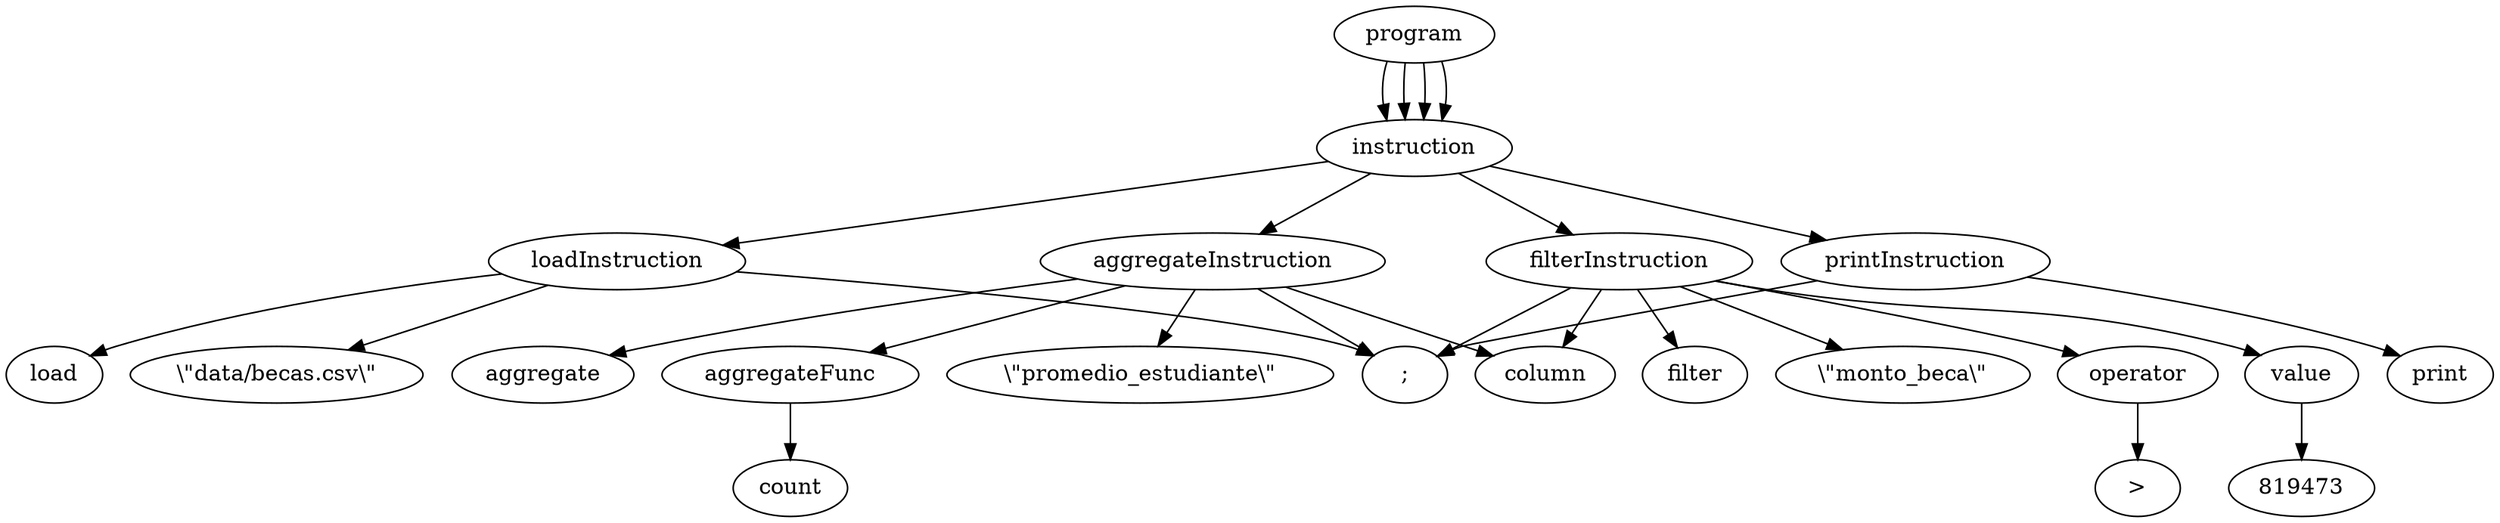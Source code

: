 digraph tree {
    "program";
    "instruction";
    "loadInstruction";
    "load";
    "\\\"data/becas.csv\\\"";
    ";";
    "instruction";
    "filterInstruction";
    "filter";
    "column";
    "\\\"monto_beca\\\"";
    "operator";
    ">";
    "value";
    "819473";
    ";";
    "instruction";
    "aggregateInstruction";
    "aggregate";
    "aggregateFunc";
    "count";
    "column";
    "\\\"promedio_estudiante\\\"";
    ";";
    "instruction";
    "printInstruction";
    "print";
    ";";
    "program" -> "instruction";
    "program" -> "instruction";
    "program" -> "instruction";
    "program" -> "instruction";
    "instruction" -> "loadInstruction";
    "loadInstruction" -> "load";
    "loadInstruction" -> "\\\"data/becas.csv\\\"";
    "loadInstruction" -> ";";
    "instruction" -> "filterInstruction";
    "filterInstruction" -> "filter";
    "filterInstruction" -> "column";
    "filterInstruction" -> "\\\"monto_beca\\\"";
    "filterInstruction" -> "operator";
    "filterInstruction" -> "value";
    "filterInstruction" -> ";";
    "operator" -> ">";
    "value" -> "819473";
    "instruction" -> "aggregateInstruction";
    "aggregateInstruction" -> "aggregate";
    "aggregateInstruction" -> "aggregateFunc";
    "aggregateInstruction" -> "column";
    "aggregateInstruction" -> "\\\"promedio_estudiante\\\"";
    "aggregateInstruction" -> ";";
    "aggregateFunc" -> "count";
    "instruction" -> "printInstruction";
    "printInstruction" -> "print";
    "printInstruction" -> ";";
}
